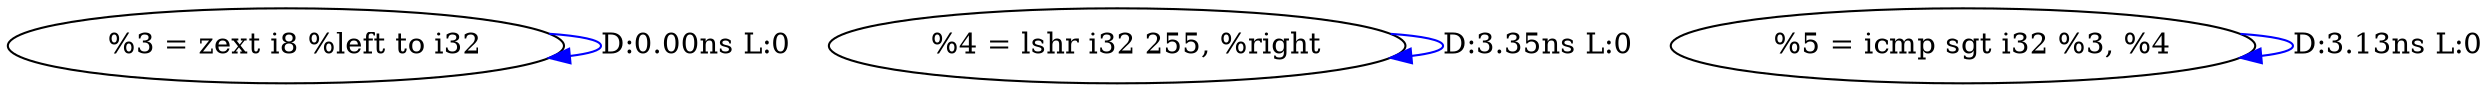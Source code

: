 digraph {
Node0x2b4f7d0[label="  %3 = zext i8 %left to i32"];
Node0x2b4f7d0 -> Node0x2b4f7d0[label="D:0.00ns L:0",color=blue];
Node0x2b44ff0[label="  %4 = lshr i32 255, %right"];
Node0x2b44ff0 -> Node0x2b44ff0[label="D:3.35ns L:0",color=blue];
Node0x2b487c0[label="  %5 = icmp sgt i32 %3, %4"];
Node0x2b487c0 -> Node0x2b487c0[label="D:3.13ns L:0",color=blue];
}
